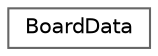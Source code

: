 digraph "Graphical Class Hierarchy"
{
 // LATEX_PDF_SIZE
  bgcolor="transparent";
  edge [fontname=Helvetica,fontsize=10,labelfontname=Helvetica,labelfontsize=10];
  node [fontname=Helvetica,fontsize=10,shape=box,height=0.2,width=0.4];
  rankdir="LR";
  Node0 [id="Node000000",label="BoardData",height=0.2,width=0.4,color="grey40", fillcolor="white", style="filled",URL="$structBoardData.html",tooltip="Data of the board."];
}
